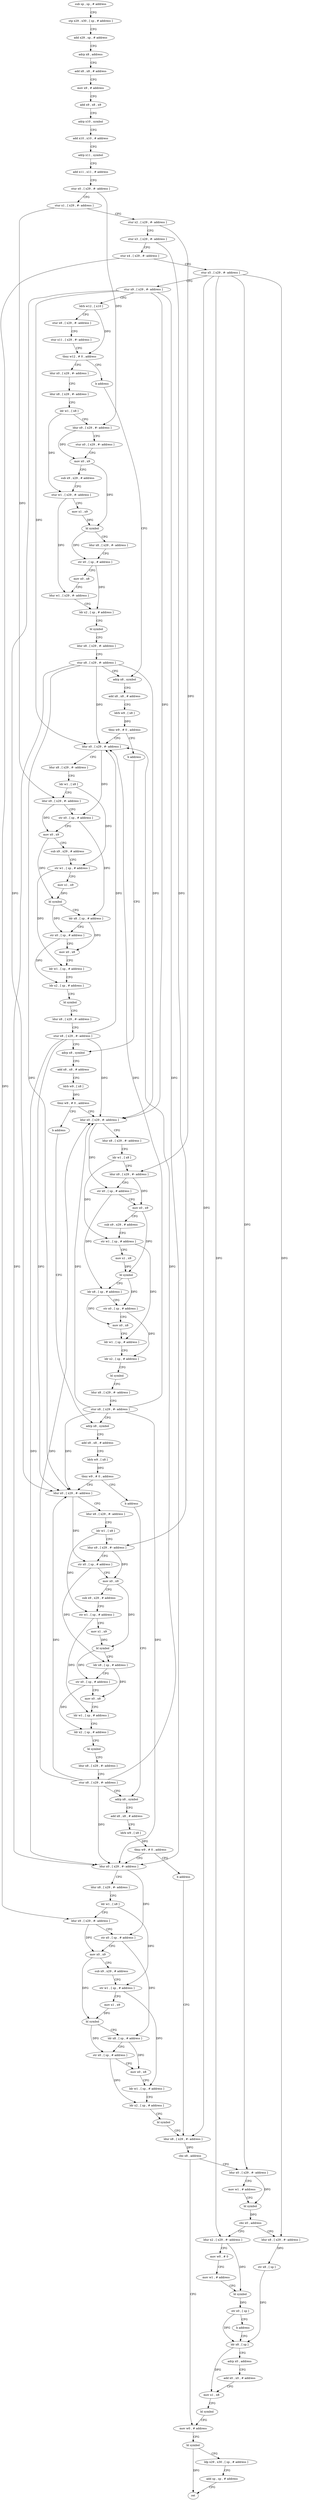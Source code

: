 digraph "func" {
"4206368" [label = "sub sp , sp , # address" ]
"4206372" [label = "stp x29 , x30 , [ sp , # address ]" ]
"4206376" [label = "add x29 , sp , # address" ]
"4206380" [label = "adrp x8 , address" ]
"4206384" [label = "add x8 , x8 , # address" ]
"4206388" [label = "mov x9 , # address" ]
"4206392" [label = "add x9 , x8 , x9" ]
"4206396" [label = "adrp x10 , symbol" ]
"4206400" [label = "add x10 , x10 , # address" ]
"4206404" [label = "adrp x11 , symbol" ]
"4206408" [label = "add x11 , x11 , # address" ]
"4206412" [label = "stur x0 , [ x29 , #- address ]" ]
"4206416" [label = "stur x1 , [ x29 , #- address ]" ]
"4206420" [label = "stur x2 , [ x29 , #- address ]" ]
"4206424" [label = "stur x3 , [ x29 , #- address ]" ]
"4206428" [label = "stur x4 , [ x29 , #- address ]" ]
"4206432" [label = "stur x5 , [ x29 , #- address ]" ]
"4206436" [label = "stur x9 , [ x29 , #- address ]" ]
"4206440" [label = "ldrb w12 , [ x10 ]" ]
"4206444" [label = "stur x8 , [ x29 , #- address ]" ]
"4206448" [label = "stur x11 , [ x29 , #- address ]" ]
"4206452" [label = "tbnz w12 , # 0 , address" ]
"4206460" [label = "ldur x0 , [ x29 , #- address ]" ]
"4206456" [label = "b address" ]
"4206464" [label = "ldur x8 , [ x29 , #- address ]" ]
"4206468" [label = "ldr w1 , [ x8 ]" ]
"4206472" [label = "ldur x9 , [ x29 , #- address ]" ]
"4206476" [label = "stur x0 , [ x29 , #- address ]" ]
"4206480" [label = "mov x0 , x9" ]
"4206484" [label = "sub x9 , x29 , # address" ]
"4206488" [label = "stur w1 , [ x29 , #- address ]" ]
"4206492" [label = "mov x1 , x9" ]
"4206496" [label = "bl symbol" ]
"4206500" [label = "ldur x8 , [ x29 , #- address ]" ]
"4206504" [label = "str x0 , [ sp , # address ]" ]
"4206508" [label = "mov x0 , x8" ]
"4206512" [label = "ldur w1 , [ x29 , #- address ]" ]
"4206516" [label = "ldr x2 , [ sp , # address ]" ]
"4206520" [label = "bl symbol" ]
"4206524" [label = "ldur x8 , [ x29 , #- address ]" ]
"4206528" [label = "stur x8 , [ x29 , #- address ]" ]
"4206532" [label = "adrp x8 , symbol" ]
"4206552" [label = "ldur x0 , [ x29 , #- address ]" ]
"4206556" [label = "ldur x8 , [ x29 , #- address ]" ]
"4206560" [label = "ldr w1 , [ x8 ]" ]
"4206564" [label = "ldur x9 , [ x29 , #- address ]" ]
"4206568" [label = "str x0 , [ sp , # address ]" ]
"4206572" [label = "mov x0 , x9" ]
"4206576" [label = "sub x9 , x29 , # address" ]
"4206580" [label = "str w1 , [ sp , # address ]" ]
"4206584" [label = "mov x1 , x9" ]
"4206588" [label = "bl symbol" ]
"4206592" [label = "ldr x8 , [ sp , # address ]" ]
"4206596" [label = "str x0 , [ sp , # address ]" ]
"4206600" [label = "mov x0 , x8" ]
"4206604" [label = "ldr w1 , [ sp , # address ]" ]
"4206608" [label = "ldr x2 , [ sp , # address ]" ]
"4206612" [label = "bl symbol" ]
"4206616" [label = "ldur x8 , [ x29 , #- address ]" ]
"4206620" [label = "stur x8 , [ x29 , #- address ]" ]
"4206624" [label = "adrp x8 , symbol" ]
"4206548" [label = "b address" ]
"4206536" [label = "add x8 , x8 , # address" ]
"4206540" [label = "ldrb w9 , [ x8 ]" ]
"4206544" [label = "tbnz w9 , # 0 , address" ]
"4206644" [label = "ldur x0 , [ x29 , #- address ]" ]
"4206648" [label = "ldur x8 , [ x29 , #- address ]" ]
"4206652" [label = "ldr w1 , [ x8 ]" ]
"4206656" [label = "ldur x9 , [ x29 , #- address ]" ]
"4206660" [label = "str x0 , [ sp , # address ]" ]
"4206664" [label = "mov x0 , x9" ]
"4206668" [label = "sub x9 , x29 , # address" ]
"4206672" [label = "str w1 , [ sp , # address ]" ]
"4206676" [label = "mov x1 , x9" ]
"4206680" [label = "bl symbol" ]
"4206684" [label = "ldr x8 , [ sp , # address ]" ]
"4206688" [label = "str x0 , [ sp , # address ]" ]
"4206692" [label = "mov x0 , x8" ]
"4206696" [label = "ldr w1 , [ sp , # address ]" ]
"4206700" [label = "ldr x2 , [ sp , # address ]" ]
"4206704" [label = "bl symbol" ]
"4206708" [label = "ldur x8 , [ x29 , #- address ]" ]
"4206712" [label = "stur x8 , [ x29 , #- address ]" ]
"4206716" [label = "adrp x8 , symbol" ]
"4206640" [label = "b address" ]
"4206628" [label = "add x8 , x8 , # address" ]
"4206632" [label = "ldrb w9 , [ x8 ]" ]
"4206636" [label = "tbnz w9 , # 0 , address" ]
"4206736" [label = "ldur x0 , [ x29 , #- address ]" ]
"4206740" [label = "ldur x8 , [ x29 , #- address ]" ]
"4206744" [label = "ldr w1 , [ x8 ]" ]
"4206748" [label = "ldur x9 , [ x29 , #- address ]" ]
"4206752" [label = "str x0 , [ sp , # address ]" ]
"4206756" [label = "mov x0 , x9" ]
"4206760" [label = "sub x9 , x29 , # address" ]
"4206764" [label = "str w1 , [ sp , # address ]" ]
"4206768" [label = "mov x1 , x9" ]
"4206772" [label = "bl symbol" ]
"4206776" [label = "ldr x8 , [ sp , # address ]" ]
"4206780" [label = "str x0 , [ sp , # address ]" ]
"4206784" [label = "mov x0 , x8" ]
"4206788" [label = "ldr w1 , [ sp , # address ]" ]
"4206792" [label = "ldr x2 , [ sp , # address ]" ]
"4206796" [label = "bl symbol" ]
"4206800" [label = "ldur x8 , [ x29 , #- address ]" ]
"4206804" [label = "stur x8 , [ x29 , #- address ]" ]
"4206808" [label = "adrp x8 , symbol" ]
"4206732" [label = "b address" ]
"4206720" [label = "add x8 , x8 , # address" ]
"4206724" [label = "ldrb w9 , [ x8 ]" ]
"4206728" [label = "tbnz w9 , # 0 , address" ]
"4206828" [label = "ldur x0 , [ x29 , #- address ]" ]
"4206832" [label = "ldur x8 , [ x29 , #- address ]" ]
"4206836" [label = "ldr w1 , [ x8 ]" ]
"4206840" [label = "ldur x9 , [ x29 , #- address ]" ]
"4206844" [label = "str x0 , [ sp , # address ]" ]
"4206848" [label = "mov x0 , x9" ]
"4206852" [label = "sub x9 , x29 , # address" ]
"4206856" [label = "str w1 , [ sp , # address ]" ]
"4206860" [label = "mov x1 , x9" ]
"4206864" [label = "bl symbol" ]
"4206868" [label = "ldr x8 , [ sp , # address ]" ]
"4206872" [label = "str x0 , [ sp , # address ]" ]
"4206876" [label = "mov x0 , x8" ]
"4206880" [label = "ldr w1 , [ sp , # address ]" ]
"4206884" [label = "ldr x2 , [ sp , # address ]" ]
"4206888" [label = "bl symbol" ]
"4206892" [label = "ldur x8 , [ x29 , #- address ]" ]
"4206824" [label = "b address" ]
"4206812" [label = "add x8 , x8 , # address" ]
"4206816" [label = "ldrb w9 , [ x8 ]" ]
"4206820" [label = "tbnz w9 , # 0 , address" ]
"4206968" [label = "mov w0 , # address" ]
"4206972" [label = "bl symbol" ]
"4206976" [label = "ldp x29 , x30 , [ sp , # address ]" ]
"4206980" [label = "add sp , sp , # address" ]
"4206984" [label = "ret" ]
"4206900" [label = "ldur x0 , [ x29 , #- address ]" ]
"4206904" [label = "mov w1 , # address" ]
"4206908" [label = "bl symbol" ]
"4206912" [label = "cbz x0 , address" ]
"4206940" [label = "ldur x8 , [ x29 , #- address ]" ]
"4206916" [label = "ldur x2 , [ x29 , #- address ]" ]
"4206896" [label = "cbz x8 , address" ]
"4206944" [label = "str x8 , [ sp ]" ]
"4206948" [label = "ldr x8 , [ sp ]" ]
"4206920" [label = "mov w0 , # 0" ]
"4206924" [label = "mov w1 , # address" ]
"4206928" [label = "bl symbol" ]
"4206932" [label = "str x0 , [ sp ]" ]
"4206936" [label = "b address" ]
"4206952" [label = "adrp x0 , address" ]
"4206956" [label = "add x0 , x0 , # address" ]
"4206960" [label = "mov x1 , x8" ]
"4206964" [label = "bl symbol" ]
"4206368" -> "4206372" [ label = "CFG" ]
"4206372" -> "4206376" [ label = "CFG" ]
"4206376" -> "4206380" [ label = "CFG" ]
"4206380" -> "4206384" [ label = "CFG" ]
"4206384" -> "4206388" [ label = "CFG" ]
"4206388" -> "4206392" [ label = "CFG" ]
"4206392" -> "4206396" [ label = "CFG" ]
"4206396" -> "4206400" [ label = "CFG" ]
"4206400" -> "4206404" [ label = "CFG" ]
"4206404" -> "4206408" [ label = "CFG" ]
"4206408" -> "4206412" [ label = "CFG" ]
"4206412" -> "4206416" [ label = "CFG" ]
"4206412" -> "4206472" [ label = "DFG" ]
"4206416" -> "4206420" [ label = "CFG" ]
"4206416" -> "4206564" [ label = "DFG" ]
"4206420" -> "4206424" [ label = "CFG" ]
"4206420" -> "4206656" [ label = "DFG" ]
"4206424" -> "4206428" [ label = "CFG" ]
"4206424" -> "4206748" [ label = "DFG" ]
"4206428" -> "4206432" [ label = "CFG" ]
"4206428" -> "4206840" [ label = "DFG" ]
"4206432" -> "4206436" [ label = "CFG" ]
"4206432" -> "4206892" [ label = "DFG" ]
"4206432" -> "4206900" [ label = "DFG" ]
"4206432" -> "4206940" [ label = "DFG" ]
"4206432" -> "4206916" [ label = "DFG" ]
"4206436" -> "4206440" [ label = "CFG" ]
"4206436" -> "4206552" [ label = "DFG" ]
"4206436" -> "4206644" [ label = "DFG" ]
"4206436" -> "4206736" [ label = "DFG" ]
"4206436" -> "4206828" [ label = "DFG" ]
"4206440" -> "4206444" [ label = "CFG" ]
"4206440" -> "4206452" [ label = "DFG" ]
"4206444" -> "4206448" [ label = "CFG" ]
"4206448" -> "4206452" [ label = "CFG" ]
"4206452" -> "4206460" [ label = "CFG" ]
"4206452" -> "4206456" [ label = "CFG" ]
"4206460" -> "4206464" [ label = "CFG" ]
"4206456" -> "4206532" [ label = "CFG" ]
"4206464" -> "4206468" [ label = "CFG" ]
"4206468" -> "4206472" [ label = "CFG" ]
"4206468" -> "4206488" [ label = "DFG" ]
"4206472" -> "4206476" [ label = "CFG" ]
"4206472" -> "4206480" [ label = "DFG" ]
"4206476" -> "4206480" [ label = "CFG" ]
"4206480" -> "4206484" [ label = "CFG" ]
"4206480" -> "4206496" [ label = "DFG" ]
"4206484" -> "4206488" [ label = "CFG" ]
"4206488" -> "4206492" [ label = "CFG" ]
"4206488" -> "4206512" [ label = "DFG" ]
"4206492" -> "4206496" [ label = "DFG" ]
"4206496" -> "4206500" [ label = "CFG" ]
"4206496" -> "4206504" [ label = "DFG" ]
"4206500" -> "4206504" [ label = "CFG" ]
"4206504" -> "4206508" [ label = "CFG" ]
"4206504" -> "4206516" [ label = "DFG" ]
"4206508" -> "4206512" [ label = "CFG" ]
"4206512" -> "4206516" [ label = "CFG" ]
"4206516" -> "4206520" [ label = "CFG" ]
"4206520" -> "4206524" [ label = "CFG" ]
"4206524" -> "4206528" [ label = "CFG" ]
"4206528" -> "4206532" [ label = "CFG" ]
"4206528" -> "4206552" [ label = "DFG" ]
"4206528" -> "4206644" [ label = "DFG" ]
"4206528" -> "4206736" [ label = "DFG" ]
"4206528" -> "4206828" [ label = "DFG" ]
"4206532" -> "4206536" [ label = "CFG" ]
"4206552" -> "4206556" [ label = "CFG" ]
"4206552" -> "4206568" [ label = "DFG" ]
"4206556" -> "4206560" [ label = "CFG" ]
"4206560" -> "4206564" [ label = "CFG" ]
"4206560" -> "4206580" [ label = "DFG" ]
"4206564" -> "4206568" [ label = "CFG" ]
"4206564" -> "4206572" [ label = "DFG" ]
"4206568" -> "4206572" [ label = "CFG" ]
"4206568" -> "4206592" [ label = "DFG" ]
"4206572" -> "4206576" [ label = "CFG" ]
"4206572" -> "4206588" [ label = "DFG" ]
"4206576" -> "4206580" [ label = "CFG" ]
"4206580" -> "4206584" [ label = "CFG" ]
"4206580" -> "4206604" [ label = "DFG" ]
"4206584" -> "4206588" [ label = "DFG" ]
"4206588" -> "4206592" [ label = "CFG" ]
"4206588" -> "4206596" [ label = "DFG" ]
"4206592" -> "4206596" [ label = "CFG" ]
"4206592" -> "4206600" [ label = "DFG" ]
"4206596" -> "4206600" [ label = "CFG" ]
"4206596" -> "4206608" [ label = "DFG" ]
"4206600" -> "4206604" [ label = "CFG" ]
"4206604" -> "4206608" [ label = "CFG" ]
"4206608" -> "4206612" [ label = "CFG" ]
"4206612" -> "4206616" [ label = "CFG" ]
"4206616" -> "4206620" [ label = "CFG" ]
"4206620" -> "4206624" [ label = "CFG" ]
"4206620" -> "4206552" [ label = "DFG" ]
"4206620" -> "4206644" [ label = "DFG" ]
"4206620" -> "4206736" [ label = "DFG" ]
"4206620" -> "4206828" [ label = "DFG" ]
"4206624" -> "4206628" [ label = "CFG" ]
"4206548" -> "4206624" [ label = "CFG" ]
"4206536" -> "4206540" [ label = "CFG" ]
"4206540" -> "4206544" [ label = "DFG" ]
"4206544" -> "4206552" [ label = "CFG" ]
"4206544" -> "4206548" [ label = "CFG" ]
"4206644" -> "4206648" [ label = "CFG" ]
"4206644" -> "4206660" [ label = "DFG" ]
"4206648" -> "4206652" [ label = "CFG" ]
"4206652" -> "4206656" [ label = "CFG" ]
"4206652" -> "4206672" [ label = "DFG" ]
"4206656" -> "4206660" [ label = "CFG" ]
"4206656" -> "4206664" [ label = "DFG" ]
"4206660" -> "4206664" [ label = "CFG" ]
"4206660" -> "4206684" [ label = "DFG" ]
"4206664" -> "4206668" [ label = "CFG" ]
"4206664" -> "4206680" [ label = "DFG" ]
"4206668" -> "4206672" [ label = "CFG" ]
"4206672" -> "4206676" [ label = "CFG" ]
"4206672" -> "4206696" [ label = "DFG" ]
"4206676" -> "4206680" [ label = "DFG" ]
"4206680" -> "4206684" [ label = "CFG" ]
"4206680" -> "4206688" [ label = "DFG" ]
"4206684" -> "4206688" [ label = "CFG" ]
"4206684" -> "4206692" [ label = "DFG" ]
"4206688" -> "4206692" [ label = "CFG" ]
"4206688" -> "4206700" [ label = "DFG" ]
"4206692" -> "4206696" [ label = "CFG" ]
"4206696" -> "4206700" [ label = "CFG" ]
"4206700" -> "4206704" [ label = "CFG" ]
"4206704" -> "4206708" [ label = "CFG" ]
"4206708" -> "4206712" [ label = "CFG" ]
"4206712" -> "4206716" [ label = "CFG" ]
"4206712" -> "4206552" [ label = "DFG" ]
"4206712" -> "4206644" [ label = "DFG" ]
"4206712" -> "4206736" [ label = "DFG" ]
"4206712" -> "4206828" [ label = "DFG" ]
"4206716" -> "4206720" [ label = "CFG" ]
"4206640" -> "4206716" [ label = "CFG" ]
"4206628" -> "4206632" [ label = "CFG" ]
"4206632" -> "4206636" [ label = "DFG" ]
"4206636" -> "4206644" [ label = "CFG" ]
"4206636" -> "4206640" [ label = "CFG" ]
"4206736" -> "4206740" [ label = "CFG" ]
"4206736" -> "4206752" [ label = "DFG" ]
"4206740" -> "4206744" [ label = "CFG" ]
"4206744" -> "4206748" [ label = "CFG" ]
"4206744" -> "4206764" [ label = "DFG" ]
"4206748" -> "4206752" [ label = "CFG" ]
"4206748" -> "4206756" [ label = "DFG" ]
"4206752" -> "4206756" [ label = "CFG" ]
"4206752" -> "4206776" [ label = "DFG" ]
"4206756" -> "4206760" [ label = "CFG" ]
"4206756" -> "4206772" [ label = "DFG" ]
"4206760" -> "4206764" [ label = "CFG" ]
"4206764" -> "4206768" [ label = "CFG" ]
"4206764" -> "4206788" [ label = "DFG" ]
"4206768" -> "4206772" [ label = "DFG" ]
"4206772" -> "4206776" [ label = "CFG" ]
"4206772" -> "4206780" [ label = "DFG" ]
"4206776" -> "4206780" [ label = "CFG" ]
"4206776" -> "4206784" [ label = "DFG" ]
"4206780" -> "4206784" [ label = "CFG" ]
"4206780" -> "4206792" [ label = "DFG" ]
"4206784" -> "4206788" [ label = "CFG" ]
"4206788" -> "4206792" [ label = "CFG" ]
"4206792" -> "4206796" [ label = "CFG" ]
"4206796" -> "4206800" [ label = "CFG" ]
"4206800" -> "4206804" [ label = "CFG" ]
"4206804" -> "4206808" [ label = "CFG" ]
"4206804" -> "4206552" [ label = "DFG" ]
"4206804" -> "4206644" [ label = "DFG" ]
"4206804" -> "4206736" [ label = "DFG" ]
"4206804" -> "4206828" [ label = "DFG" ]
"4206808" -> "4206812" [ label = "CFG" ]
"4206732" -> "4206808" [ label = "CFG" ]
"4206720" -> "4206724" [ label = "CFG" ]
"4206724" -> "4206728" [ label = "DFG" ]
"4206728" -> "4206736" [ label = "CFG" ]
"4206728" -> "4206732" [ label = "CFG" ]
"4206828" -> "4206832" [ label = "CFG" ]
"4206828" -> "4206844" [ label = "DFG" ]
"4206832" -> "4206836" [ label = "CFG" ]
"4206836" -> "4206840" [ label = "CFG" ]
"4206836" -> "4206856" [ label = "DFG" ]
"4206840" -> "4206844" [ label = "CFG" ]
"4206840" -> "4206848" [ label = "DFG" ]
"4206844" -> "4206848" [ label = "CFG" ]
"4206844" -> "4206868" [ label = "DFG" ]
"4206848" -> "4206852" [ label = "CFG" ]
"4206848" -> "4206864" [ label = "DFG" ]
"4206852" -> "4206856" [ label = "CFG" ]
"4206856" -> "4206860" [ label = "CFG" ]
"4206856" -> "4206880" [ label = "DFG" ]
"4206860" -> "4206864" [ label = "DFG" ]
"4206864" -> "4206868" [ label = "CFG" ]
"4206864" -> "4206872" [ label = "DFG" ]
"4206868" -> "4206872" [ label = "CFG" ]
"4206868" -> "4206876" [ label = "DFG" ]
"4206872" -> "4206876" [ label = "CFG" ]
"4206872" -> "4206884" [ label = "DFG" ]
"4206876" -> "4206880" [ label = "CFG" ]
"4206880" -> "4206884" [ label = "CFG" ]
"4206884" -> "4206888" [ label = "CFG" ]
"4206888" -> "4206892" [ label = "CFG" ]
"4206892" -> "4206896" [ label = "DFG" ]
"4206824" -> "4206892" [ label = "CFG" ]
"4206812" -> "4206816" [ label = "CFG" ]
"4206816" -> "4206820" [ label = "DFG" ]
"4206820" -> "4206828" [ label = "CFG" ]
"4206820" -> "4206824" [ label = "CFG" ]
"4206968" -> "4206972" [ label = "CFG" ]
"4206972" -> "4206976" [ label = "CFG" ]
"4206972" -> "4206984" [ label = "DFG" ]
"4206976" -> "4206980" [ label = "CFG" ]
"4206980" -> "4206984" [ label = "CFG" ]
"4206900" -> "4206904" [ label = "CFG" ]
"4206900" -> "4206908" [ label = "DFG" ]
"4206904" -> "4206908" [ label = "CFG" ]
"4206908" -> "4206912" [ label = "DFG" ]
"4206912" -> "4206940" [ label = "CFG" ]
"4206912" -> "4206916" [ label = "CFG" ]
"4206940" -> "4206944" [ label = "DFG" ]
"4206916" -> "4206920" [ label = "CFG" ]
"4206916" -> "4206928" [ label = "DFG" ]
"4206896" -> "4206968" [ label = "CFG" ]
"4206896" -> "4206900" [ label = "CFG" ]
"4206944" -> "4206948" [ label = "DFG" ]
"4206948" -> "4206952" [ label = "CFG" ]
"4206948" -> "4206960" [ label = "DFG" ]
"4206920" -> "4206924" [ label = "CFG" ]
"4206924" -> "4206928" [ label = "CFG" ]
"4206928" -> "4206932" [ label = "DFG" ]
"4206932" -> "4206936" [ label = "CFG" ]
"4206932" -> "4206948" [ label = "DFG" ]
"4206936" -> "4206948" [ label = "CFG" ]
"4206952" -> "4206956" [ label = "CFG" ]
"4206956" -> "4206960" [ label = "CFG" ]
"4206960" -> "4206964" [ label = "CFG" ]
"4206964" -> "4206968" [ label = "CFG" ]
}
